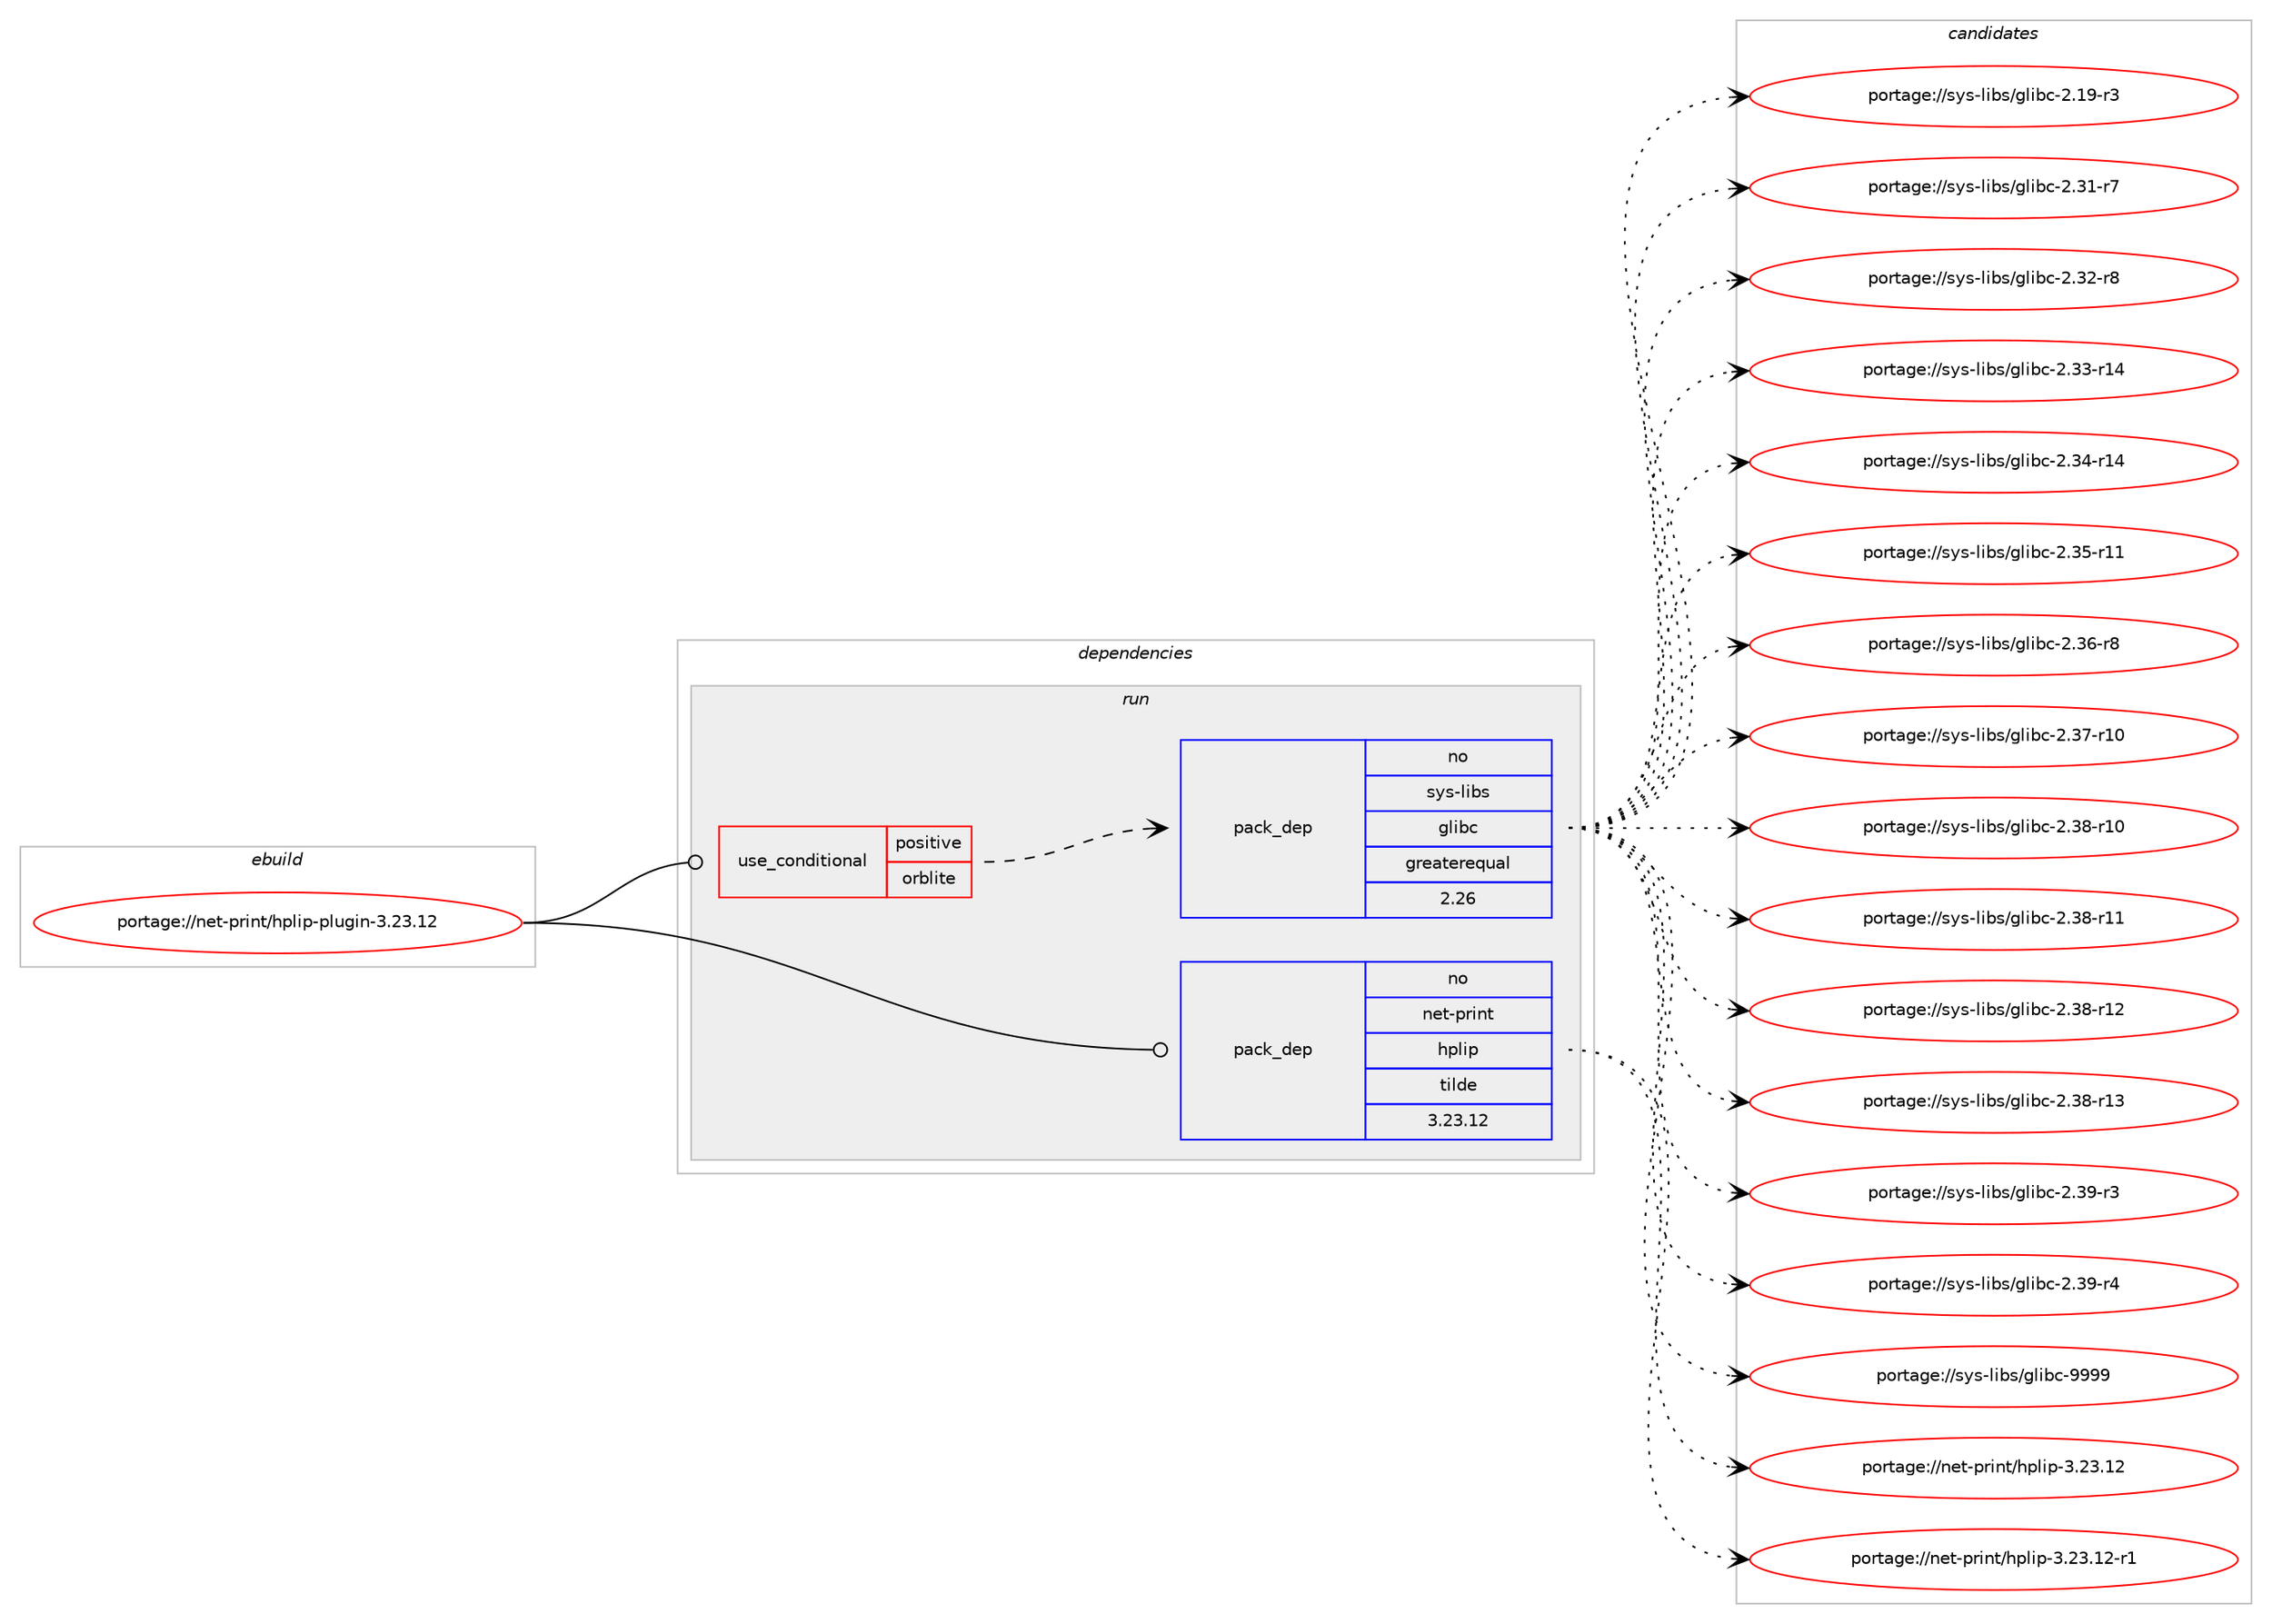 digraph prolog {

# *************
# Graph options
# *************

newrank=true;
concentrate=true;
compound=true;
graph [rankdir=LR,fontname=Helvetica,fontsize=10,ranksep=1.5];#, ranksep=2.5, nodesep=0.2];
edge  [arrowhead=vee];
node  [fontname=Helvetica,fontsize=10];

# **********
# The ebuild
# **********

subgraph cluster_leftcol {
color=gray;
rank=same;
label=<<i>ebuild</i>>;
id [label="portage://net-print/hplip-plugin-3.23.12", color=red, width=4, href="../net-print/hplip-plugin-3.23.12.svg"];
}

# ****************
# The dependencies
# ****************

subgraph cluster_midcol {
color=gray;
label=<<i>dependencies</i>>;
subgraph cluster_compile {
fillcolor="#eeeeee";
style=filled;
label=<<i>compile</i>>;
}
subgraph cluster_compileandrun {
fillcolor="#eeeeee";
style=filled;
label=<<i>compile and run</i>>;
}
subgraph cluster_run {
fillcolor="#eeeeee";
style=filled;
label=<<i>run</i>>;
subgraph cond1361 {
dependency1943 [label=<<TABLE BORDER="0" CELLBORDER="1" CELLSPACING="0" CELLPADDING="4"><TR><TD ROWSPAN="3" CELLPADDING="10">use_conditional</TD></TR><TR><TD>positive</TD></TR><TR><TD>orblite</TD></TR></TABLE>>, shape=none, color=red];
# *** BEGIN UNKNOWN DEPENDENCY TYPE (TODO) ***
# dependency1943 -> package_dependency(portage://net-print/hplip-plugin-3.23.12,run,no,media-gfx,sane-backends,none,[,,],[],[])
# *** END UNKNOWN DEPENDENCY TYPE (TODO) ***

subgraph pack551 {
dependency1944 [label=<<TABLE BORDER="0" CELLBORDER="1" CELLSPACING="0" CELLPADDING="4" WIDTH="220"><TR><TD ROWSPAN="6" CELLPADDING="30">pack_dep</TD></TR><TR><TD WIDTH="110">no</TD></TR><TR><TD>sys-libs</TD></TR><TR><TD>glibc</TD></TR><TR><TD>greaterequal</TD></TR><TR><TD>2.26</TD></TR></TABLE>>, shape=none, color=blue];
}
dependency1943:e -> dependency1944:w [weight=20,style="dashed",arrowhead="vee"];
# *** BEGIN UNKNOWN DEPENDENCY TYPE (TODO) ***
# dependency1943 -> package_dependency(portage://net-print/hplip-plugin-3.23.12,run,no,virtual,libusb,none,[,,],[slot(0)],[])
# *** END UNKNOWN DEPENDENCY TYPE (TODO) ***

}
id:e -> dependency1943:w [weight=20,style="solid",arrowhead="odot"];
subgraph pack552 {
dependency1945 [label=<<TABLE BORDER="0" CELLBORDER="1" CELLSPACING="0" CELLPADDING="4" WIDTH="220"><TR><TD ROWSPAN="6" CELLPADDING="30">pack_dep</TD></TR><TR><TD WIDTH="110">no</TD></TR><TR><TD>net-print</TD></TR><TR><TD>hplip</TD></TR><TR><TD>tilde</TD></TR><TR><TD>3.23.12</TD></TR></TABLE>>, shape=none, color=blue];
}
id:e -> dependency1945:w [weight=20,style="solid",arrowhead="odot"];
# *** BEGIN UNKNOWN DEPENDENCY TYPE (TODO) ***
# id -> package_dependency(portage://net-print/hplip-plugin-3.23.12,run,no,virtual,udev,none,[,,],[],[])
# *** END UNKNOWN DEPENDENCY TYPE (TODO) ***

}
}

# **************
# The candidates
# **************

subgraph cluster_choices {
rank=same;
color=gray;
label=<<i>candidates</i>>;

subgraph choice551 {
color=black;
nodesep=1;
choice115121115451081059811547103108105989945504649574511451 [label="portage://sys-libs/glibc-2.19-r3", color=red, width=4,href="../sys-libs/glibc-2.19-r3.svg"];
choice115121115451081059811547103108105989945504651494511455 [label="portage://sys-libs/glibc-2.31-r7", color=red, width=4,href="../sys-libs/glibc-2.31-r7.svg"];
choice115121115451081059811547103108105989945504651504511456 [label="portage://sys-libs/glibc-2.32-r8", color=red, width=4,href="../sys-libs/glibc-2.32-r8.svg"];
choice11512111545108105981154710310810598994550465151451144952 [label="portage://sys-libs/glibc-2.33-r14", color=red, width=4,href="../sys-libs/glibc-2.33-r14.svg"];
choice11512111545108105981154710310810598994550465152451144952 [label="portage://sys-libs/glibc-2.34-r14", color=red, width=4,href="../sys-libs/glibc-2.34-r14.svg"];
choice11512111545108105981154710310810598994550465153451144949 [label="portage://sys-libs/glibc-2.35-r11", color=red, width=4,href="../sys-libs/glibc-2.35-r11.svg"];
choice115121115451081059811547103108105989945504651544511456 [label="portage://sys-libs/glibc-2.36-r8", color=red, width=4,href="../sys-libs/glibc-2.36-r8.svg"];
choice11512111545108105981154710310810598994550465155451144948 [label="portage://sys-libs/glibc-2.37-r10", color=red, width=4,href="../sys-libs/glibc-2.37-r10.svg"];
choice11512111545108105981154710310810598994550465156451144948 [label="portage://sys-libs/glibc-2.38-r10", color=red, width=4,href="../sys-libs/glibc-2.38-r10.svg"];
choice11512111545108105981154710310810598994550465156451144949 [label="portage://sys-libs/glibc-2.38-r11", color=red, width=4,href="../sys-libs/glibc-2.38-r11.svg"];
choice11512111545108105981154710310810598994550465156451144950 [label="portage://sys-libs/glibc-2.38-r12", color=red, width=4,href="../sys-libs/glibc-2.38-r12.svg"];
choice11512111545108105981154710310810598994550465156451144951 [label="portage://sys-libs/glibc-2.38-r13", color=red, width=4,href="../sys-libs/glibc-2.38-r13.svg"];
choice115121115451081059811547103108105989945504651574511451 [label="portage://sys-libs/glibc-2.39-r3", color=red, width=4,href="../sys-libs/glibc-2.39-r3.svg"];
choice115121115451081059811547103108105989945504651574511452 [label="portage://sys-libs/glibc-2.39-r4", color=red, width=4,href="../sys-libs/glibc-2.39-r4.svg"];
choice11512111545108105981154710310810598994557575757 [label="portage://sys-libs/glibc-9999", color=red, width=4,href="../sys-libs/glibc-9999.svg"];
dependency1944:e -> choice115121115451081059811547103108105989945504649574511451:w [style=dotted,weight="100"];
dependency1944:e -> choice115121115451081059811547103108105989945504651494511455:w [style=dotted,weight="100"];
dependency1944:e -> choice115121115451081059811547103108105989945504651504511456:w [style=dotted,weight="100"];
dependency1944:e -> choice11512111545108105981154710310810598994550465151451144952:w [style=dotted,weight="100"];
dependency1944:e -> choice11512111545108105981154710310810598994550465152451144952:w [style=dotted,weight="100"];
dependency1944:e -> choice11512111545108105981154710310810598994550465153451144949:w [style=dotted,weight="100"];
dependency1944:e -> choice115121115451081059811547103108105989945504651544511456:w [style=dotted,weight="100"];
dependency1944:e -> choice11512111545108105981154710310810598994550465155451144948:w [style=dotted,weight="100"];
dependency1944:e -> choice11512111545108105981154710310810598994550465156451144948:w [style=dotted,weight="100"];
dependency1944:e -> choice11512111545108105981154710310810598994550465156451144949:w [style=dotted,weight="100"];
dependency1944:e -> choice11512111545108105981154710310810598994550465156451144950:w [style=dotted,weight="100"];
dependency1944:e -> choice11512111545108105981154710310810598994550465156451144951:w [style=dotted,weight="100"];
dependency1944:e -> choice115121115451081059811547103108105989945504651574511451:w [style=dotted,weight="100"];
dependency1944:e -> choice115121115451081059811547103108105989945504651574511452:w [style=dotted,weight="100"];
dependency1944:e -> choice11512111545108105981154710310810598994557575757:w [style=dotted,weight="100"];
}
subgraph choice552 {
color=black;
nodesep=1;
choice11010111645112114105110116471041121081051124551465051464950 [label="portage://net-print/hplip-3.23.12", color=red, width=4,href="../net-print/hplip-3.23.12.svg"];
choice110101116451121141051101164710411210810511245514650514649504511449 [label="portage://net-print/hplip-3.23.12-r1", color=red, width=4,href="../net-print/hplip-3.23.12-r1.svg"];
dependency1945:e -> choice11010111645112114105110116471041121081051124551465051464950:w [style=dotted,weight="100"];
dependency1945:e -> choice110101116451121141051101164710411210810511245514650514649504511449:w [style=dotted,weight="100"];
}
}

}
